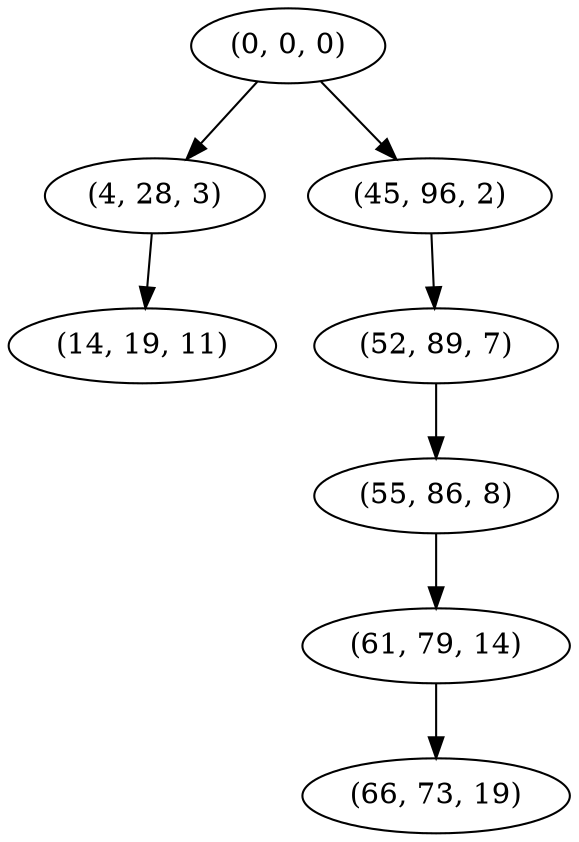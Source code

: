 digraph tree {
    "(0, 0, 0)";
    "(4, 28, 3)";
    "(14, 19, 11)";
    "(45, 96, 2)";
    "(52, 89, 7)";
    "(55, 86, 8)";
    "(61, 79, 14)";
    "(66, 73, 19)";
    "(0, 0, 0)" -> "(4, 28, 3)";
    "(0, 0, 0)" -> "(45, 96, 2)";
    "(4, 28, 3)" -> "(14, 19, 11)";
    "(45, 96, 2)" -> "(52, 89, 7)";
    "(52, 89, 7)" -> "(55, 86, 8)";
    "(55, 86, 8)" -> "(61, 79, 14)";
    "(61, 79, 14)" -> "(66, 73, 19)";
}
